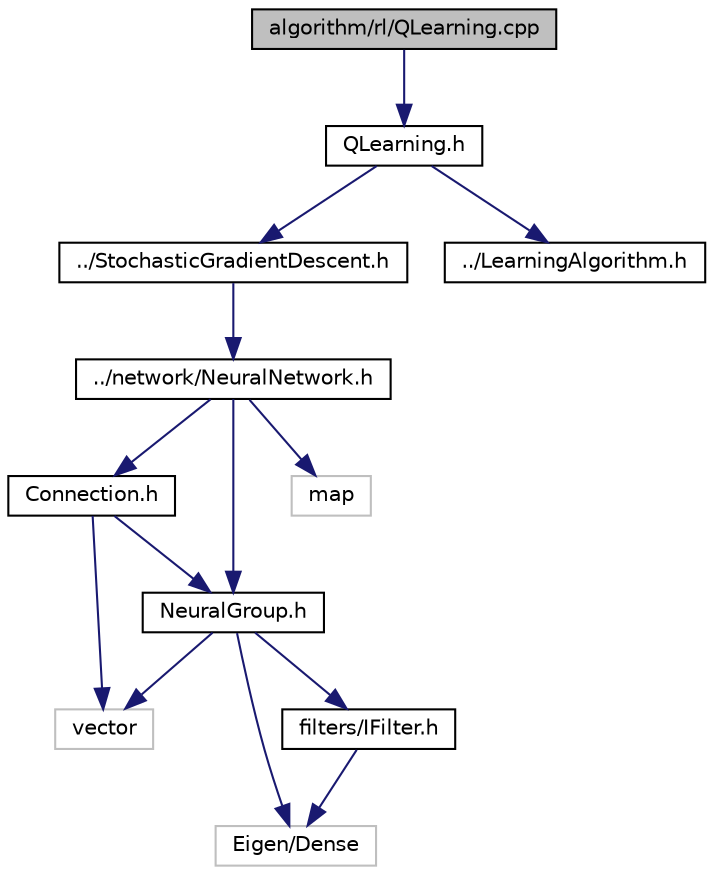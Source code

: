 digraph "algorithm/rl/QLearning.cpp"
{
  edge [fontname="Helvetica",fontsize="10",labelfontname="Helvetica",labelfontsize="10"];
  node [fontname="Helvetica",fontsize="10",shape=record];
  Node1 [label="algorithm/rl/QLearning.cpp",height=0.2,width=0.4,color="black", fillcolor="grey75", style="filled", fontcolor="black"];
  Node1 -> Node2 [color="midnightblue",fontsize="10",style="solid",fontname="Helvetica"];
  Node2 [label="QLearning.h",height=0.2,width=0.4,color="black", fillcolor="white", style="filled",URL="$_q_learning_8h.html"];
  Node2 -> Node3 [color="midnightblue",fontsize="10",style="solid",fontname="Helvetica"];
  Node3 [label="../StochasticGradientDescent.h",height=0.2,width=0.4,color="black", fillcolor="white", style="filled",URL="$_gradient_base_8h.html"];
  Node3 -> Node4 [color="midnightblue",fontsize="10",style="solid",fontname="Helvetica"];
  Node4 [label="../network/NeuralNetwork.h",height=0.2,width=0.4,color="black", fillcolor="white", style="filled",URL="$_neural_network_8h.html"];
  Node4 -> Node5 [color="midnightblue",fontsize="10",style="solid",fontname="Helvetica"];
  Node5 [label="NeuralGroup.h",height=0.2,width=0.4,color="black", fillcolor="white", style="filled",URL="$_neural_group_8h.html"];
  Node5 -> Node6 [color="midnightblue",fontsize="10",style="solid",fontname="Helvetica"];
  Node6 [label="vector",height=0.2,width=0.4,color="grey75", fillcolor="white", style="filled"];
  Node5 -> Node7 [color="midnightblue",fontsize="10",style="solid",fontname="Helvetica"];
  Node7 [label="Eigen/Dense",height=0.2,width=0.4,color="grey75", fillcolor="white", style="filled"];
  Node5 -> Node8 [color="midnightblue",fontsize="10",style="solid",fontname="Helvetica"];
  Node8 [label="filters/IFilter.h",height=0.2,width=0.4,color="black", fillcolor="white", style="filled",URL="$_i_filter_8h.html"];
  Node8 -> Node7 [color="midnightblue",fontsize="10",style="solid",fontname="Helvetica"];
  Node4 -> Node9 [color="midnightblue",fontsize="10",style="solid",fontname="Helvetica"];
  Node9 [label="Connection.h",height=0.2,width=0.4,color="black", fillcolor="white", style="filled",URL="$_connection_8h.html"];
  Node9 -> Node6 [color="midnightblue",fontsize="10",style="solid",fontname="Helvetica"];
  Node9 -> Node5 [color="midnightblue",fontsize="10",style="solid",fontname="Helvetica"];
  Node4 -> Node10 [color="midnightblue",fontsize="10",style="solid",fontname="Helvetica"];
  Node10 [label="map",height=0.2,width=0.4,color="grey75", fillcolor="white", style="filled"];
  Node2 -> Node11 [color="midnightblue",fontsize="10",style="solid",fontname="Helvetica"];
  Node11 [label="../LearningAlgorithm.h",height=0.2,width=0.4,color="black", fillcolor="white", style="filled",URL="$_learning_algorithm_8h.html"];
}
